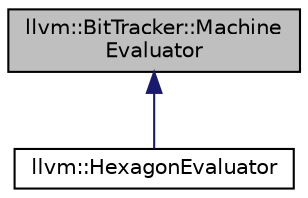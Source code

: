digraph "llvm::BitTracker::MachineEvaluator"
{
 // LATEX_PDF_SIZE
  bgcolor="transparent";
  edge [fontname="Helvetica",fontsize="10",labelfontname="Helvetica",labelfontsize="10"];
  node [fontname="Helvetica",fontsize="10",shape=record];
  Node1 [label="llvm::BitTracker::Machine\lEvaluator",height=0.2,width=0.4,color="black", fillcolor="grey75", style="filled", fontcolor="black",tooltip=" "];
  Node1 -> Node2 [dir="back",color="midnightblue",fontsize="10",style="solid",fontname="Helvetica"];
  Node2 [label="llvm::HexagonEvaluator",height=0.2,width=0.4,color="black",URL="$structllvm_1_1HexagonEvaluator.html",tooltip=" "];
}
